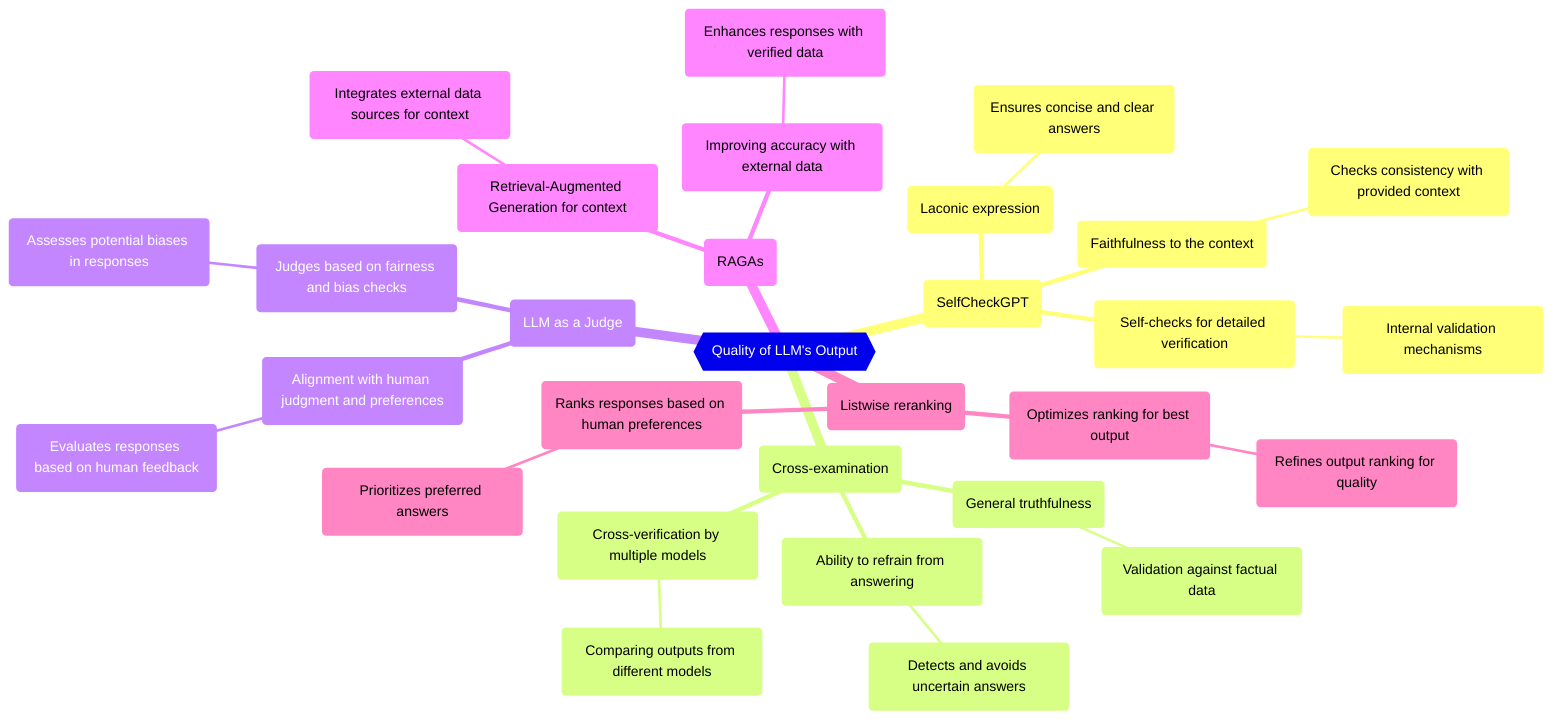 mindmap
  {{"Quality of LLM's Output"}}
    ("SelfCheckGPT")
      ("Faithfulness to the context")
        ("Checks consistency with provided context")
      ("Laconic expression")
        ("Ensures concise and clear answers")
      ("Self-checks for detailed verification")
        ("Internal validation mechanisms")
    ("Cross-examination")
      ("General truthfulness")
        ("Validation against factual data")
      ("Ability to refrain from answering")
        ("Detects and avoids uncertain answers")
      ("Cross-verification by multiple models")
        ("Comparing outputs from different models")
    ("LLM as a Judge")
      ("Alignment with human judgment and preferences")
        ("Evaluates responses based on human feedback")
      ("Judges based on fairness and bias checks")
        ("Assesses potential biases in responses")
    ("RAGAs")
      ("Retrieval-Augmented Generation for context")
        ("Integrates external data sources for context")
      ("Improving accuracy with external data")
        ("Enhances responses with verified data")
    ("Listwise reranking")
      ("Ranks responses based on human preferences")
        ("Prioritizes preferred answers")
      ("Optimizes ranking for best output")
        ("Refines output ranking for quality")